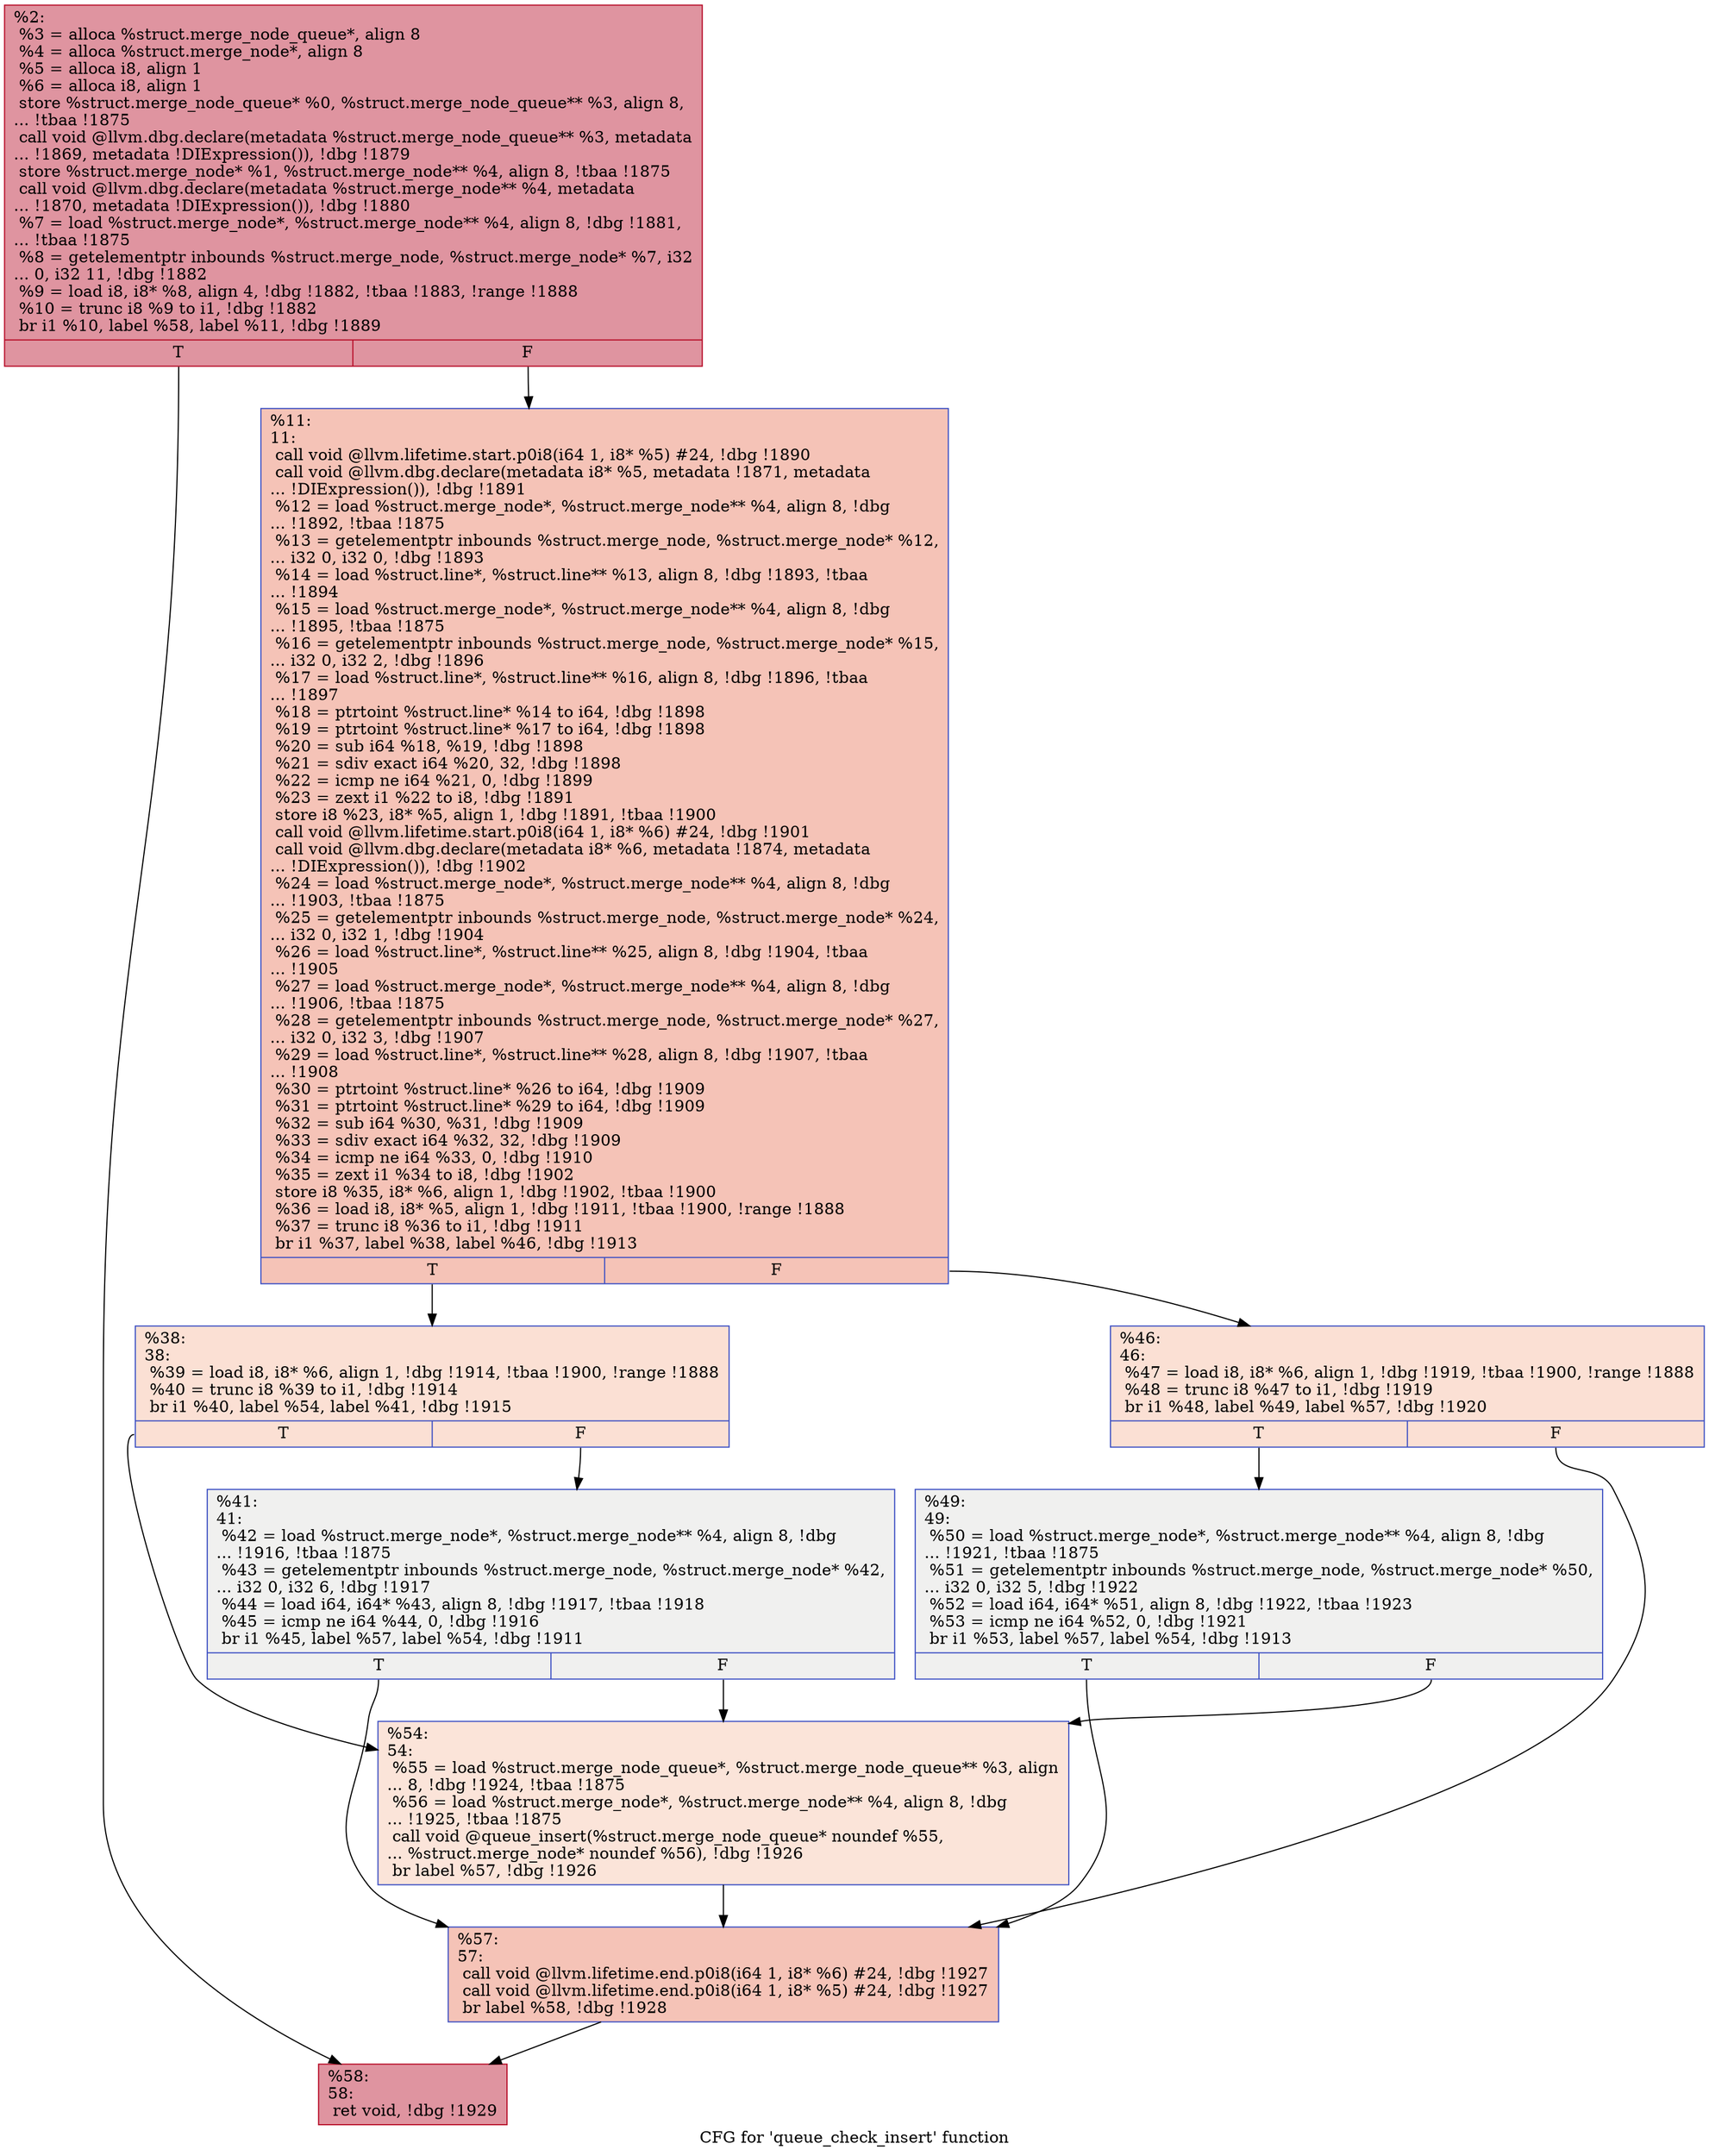 digraph "CFG for 'queue_check_insert' function" {
	label="CFG for 'queue_check_insert' function";

	Node0x24d48a0 [shape=record,color="#b70d28ff", style=filled, fillcolor="#b70d2870",label="{%2:\l  %3 = alloca %struct.merge_node_queue*, align 8\l  %4 = alloca %struct.merge_node*, align 8\l  %5 = alloca i8, align 1\l  %6 = alloca i8, align 1\l  store %struct.merge_node_queue* %0, %struct.merge_node_queue** %3, align 8,\l... !tbaa !1875\l  call void @llvm.dbg.declare(metadata %struct.merge_node_queue** %3, metadata\l... !1869, metadata !DIExpression()), !dbg !1879\l  store %struct.merge_node* %1, %struct.merge_node** %4, align 8, !tbaa !1875\l  call void @llvm.dbg.declare(metadata %struct.merge_node** %4, metadata\l... !1870, metadata !DIExpression()), !dbg !1880\l  %7 = load %struct.merge_node*, %struct.merge_node** %4, align 8, !dbg !1881,\l... !tbaa !1875\l  %8 = getelementptr inbounds %struct.merge_node, %struct.merge_node* %7, i32\l... 0, i32 11, !dbg !1882\l  %9 = load i8, i8* %8, align 4, !dbg !1882, !tbaa !1883, !range !1888\l  %10 = trunc i8 %9 to i1, !dbg !1882\l  br i1 %10, label %58, label %11, !dbg !1889\l|{<s0>T|<s1>F}}"];
	Node0x24d48a0:s0 -> Node0x24d4b20;
	Node0x24d48a0:s1 -> Node0x24d48f0;
	Node0x24d48f0 [shape=record,color="#3d50c3ff", style=filled, fillcolor="#e8765c70",label="{%11:\l11:                                               \l  call void @llvm.lifetime.start.p0i8(i64 1, i8* %5) #24, !dbg !1890\l  call void @llvm.dbg.declare(metadata i8* %5, metadata !1871, metadata\l... !DIExpression()), !dbg !1891\l  %12 = load %struct.merge_node*, %struct.merge_node** %4, align 8, !dbg\l... !1892, !tbaa !1875\l  %13 = getelementptr inbounds %struct.merge_node, %struct.merge_node* %12,\l... i32 0, i32 0, !dbg !1893\l  %14 = load %struct.line*, %struct.line** %13, align 8, !dbg !1893, !tbaa\l... !1894\l  %15 = load %struct.merge_node*, %struct.merge_node** %4, align 8, !dbg\l... !1895, !tbaa !1875\l  %16 = getelementptr inbounds %struct.merge_node, %struct.merge_node* %15,\l... i32 0, i32 2, !dbg !1896\l  %17 = load %struct.line*, %struct.line** %16, align 8, !dbg !1896, !tbaa\l... !1897\l  %18 = ptrtoint %struct.line* %14 to i64, !dbg !1898\l  %19 = ptrtoint %struct.line* %17 to i64, !dbg !1898\l  %20 = sub i64 %18, %19, !dbg !1898\l  %21 = sdiv exact i64 %20, 32, !dbg !1898\l  %22 = icmp ne i64 %21, 0, !dbg !1899\l  %23 = zext i1 %22 to i8, !dbg !1891\l  store i8 %23, i8* %5, align 1, !dbg !1891, !tbaa !1900\l  call void @llvm.lifetime.start.p0i8(i64 1, i8* %6) #24, !dbg !1901\l  call void @llvm.dbg.declare(metadata i8* %6, metadata !1874, metadata\l... !DIExpression()), !dbg !1902\l  %24 = load %struct.merge_node*, %struct.merge_node** %4, align 8, !dbg\l... !1903, !tbaa !1875\l  %25 = getelementptr inbounds %struct.merge_node, %struct.merge_node* %24,\l... i32 0, i32 1, !dbg !1904\l  %26 = load %struct.line*, %struct.line** %25, align 8, !dbg !1904, !tbaa\l... !1905\l  %27 = load %struct.merge_node*, %struct.merge_node** %4, align 8, !dbg\l... !1906, !tbaa !1875\l  %28 = getelementptr inbounds %struct.merge_node, %struct.merge_node* %27,\l... i32 0, i32 3, !dbg !1907\l  %29 = load %struct.line*, %struct.line** %28, align 8, !dbg !1907, !tbaa\l... !1908\l  %30 = ptrtoint %struct.line* %26 to i64, !dbg !1909\l  %31 = ptrtoint %struct.line* %29 to i64, !dbg !1909\l  %32 = sub i64 %30, %31, !dbg !1909\l  %33 = sdiv exact i64 %32, 32, !dbg !1909\l  %34 = icmp ne i64 %33, 0, !dbg !1910\l  %35 = zext i1 %34 to i8, !dbg !1902\l  store i8 %35, i8* %6, align 1, !dbg !1902, !tbaa !1900\l  %36 = load i8, i8* %5, align 1, !dbg !1911, !tbaa !1900, !range !1888\l  %37 = trunc i8 %36 to i1, !dbg !1911\l  br i1 %37, label %38, label %46, !dbg !1913\l|{<s0>T|<s1>F}}"];
	Node0x24d48f0:s0 -> Node0x24d4940;
	Node0x24d48f0:s1 -> Node0x24d49e0;
	Node0x24d4940 [shape=record,color="#3d50c3ff", style=filled, fillcolor="#f7b99e70",label="{%38:\l38:                                               \l  %39 = load i8, i8* %6, align 1, !dbg !1914, !tbaa !1900, !range !1888\l  %40 = trunc i8 %39 to i1, !dbg !1914\l  br i1 %40, label %54, label %41, !dbg !1915\l|{<s0>T|<s1>F}}"];
	Node0x24d4940:s0 -> Node0x24d4a80;
	Node0x24d4940:s1 -> Node0x24d4990;
	Node0x24d4990 [shape=record,color="#3d50c3ff", style=filled, fillcolor="#dedcdb70",label="{%41:\l41:                                               \l  %42 = load %struct.merge_node*, %struct.merge_node** %4, align 8, !dbg\l... !1916, !tbaa !1875\l  %43 = getelementptr inbounds %struct.merge_node, %struct.merge_node* %42,\l... i32 0, i32 6, !dbg !1917\l  %44 = load i64, i64* %43, align 8, !dbg !1917, !tbaa !1918\l  %45 = icmp ne i64 %44, 0, !dbg !1916\l  br i1 %45, label %57, label %54, !dbg !1911\l|{<s0>T|<s1>F}}"];
	Node0x24d4990:s0 -> Node0x24d4ad0;
	Node0x24d4990:s1 -> Node0x24d4a80;
	Node0x24d49e0 [shape=record,color="#3d50c3ff", style=filled, fillcolor="#f7b99e70",label="{%46:\l46:                                               \l  %47 = load i8, i8* %6, align 1, !dbg !1919, !tbaa !1900, !range !1888\l  %48 = trunc i8 %47 to i1, !dbg !1919\l  br i1 %48, label %49, label %57, !dbg !1920\l|{<s0>T|<s1>F}}"];
	Node0x24d49e0:s0 -> Node0x24d4a30;
	Node0x24d49e0:s1 -> Node0x24d4ad0;
	Node0x24d4a30 [shape=record,color="#3d50c3ff", style=filled, fillcolor="#dedcdb70",label="{%49:\l49:                                               \l  %50 = load %struct.merge_node*, %struct.merge_node** %4, align 8, !dbg\l... !1921, !tbaa !1875\l  %51 = getelementptr inbounds %struct.merge_node, %struct.merge_node* %50,\l... i32 0, i32 5, !dbg !1922\l  %52 = load i64, i64* %51, align 8, !dbg !1922, !tbaa !1923\l  %53 = icmp ne i64 %52, 0, !dbg !1921\l  br i1 %53, label %57, label %54, !dbg !1913\l|{<s0>T|<s1>F}}"];
	Node0x24d4a30:s0 -> Node0x24d4ad0;
	Node0x24d4a30:s1 -> Node0x24d4a80;
	Node0x24d4a80 [shape=record,color="#3d50c3ff", style=filled, fillcolor="#f5c1a970",label="{%54:\l54:                                               \l  %55 = load %struct.merge_node_queue*, %struct.merge_node_queue** %3, align\l... 8, !dbg !1924, !tbaa !1875\l  %56 = load %struct.merge_node*, %struct.merge_node** %4, align 8, !dbg\l... !1925, !tbaa !1875\l  call void @queue_insert(%struct.merge_node_queue* noundef %55,\l... %struct.merge_node* noundef %56), !dbg !1926\l  br label %57, !dbg !1926\l}"];
	Node0x24d4a80 -> Node0x24d4ad0;
	Node0x24d4ad0 [shape=record,color="#3d50c3ff", style=filled, fillcolor="#e8765c70",label="{%57:\l57:                                               \l  call void @llvm.lifetime.end.p0i8(i64 1, i8* %6) #24, !dbg !1927\l  call void @llvm.lifetime.end.p0i8(i64 1, i8* %5) #24, !dbg !1927\l  br label %58, !dbg !1928\l}"];
	Node0x24d4ad0 -> Node0x24d4b20;
	Node0x24d4b20 [shape=record,color="#b70d28ff", style=filled, fillcolor="#b70d2870",label="{%58:\l58:                                               \l  ret void, !dbg !1929\l}"];
}

